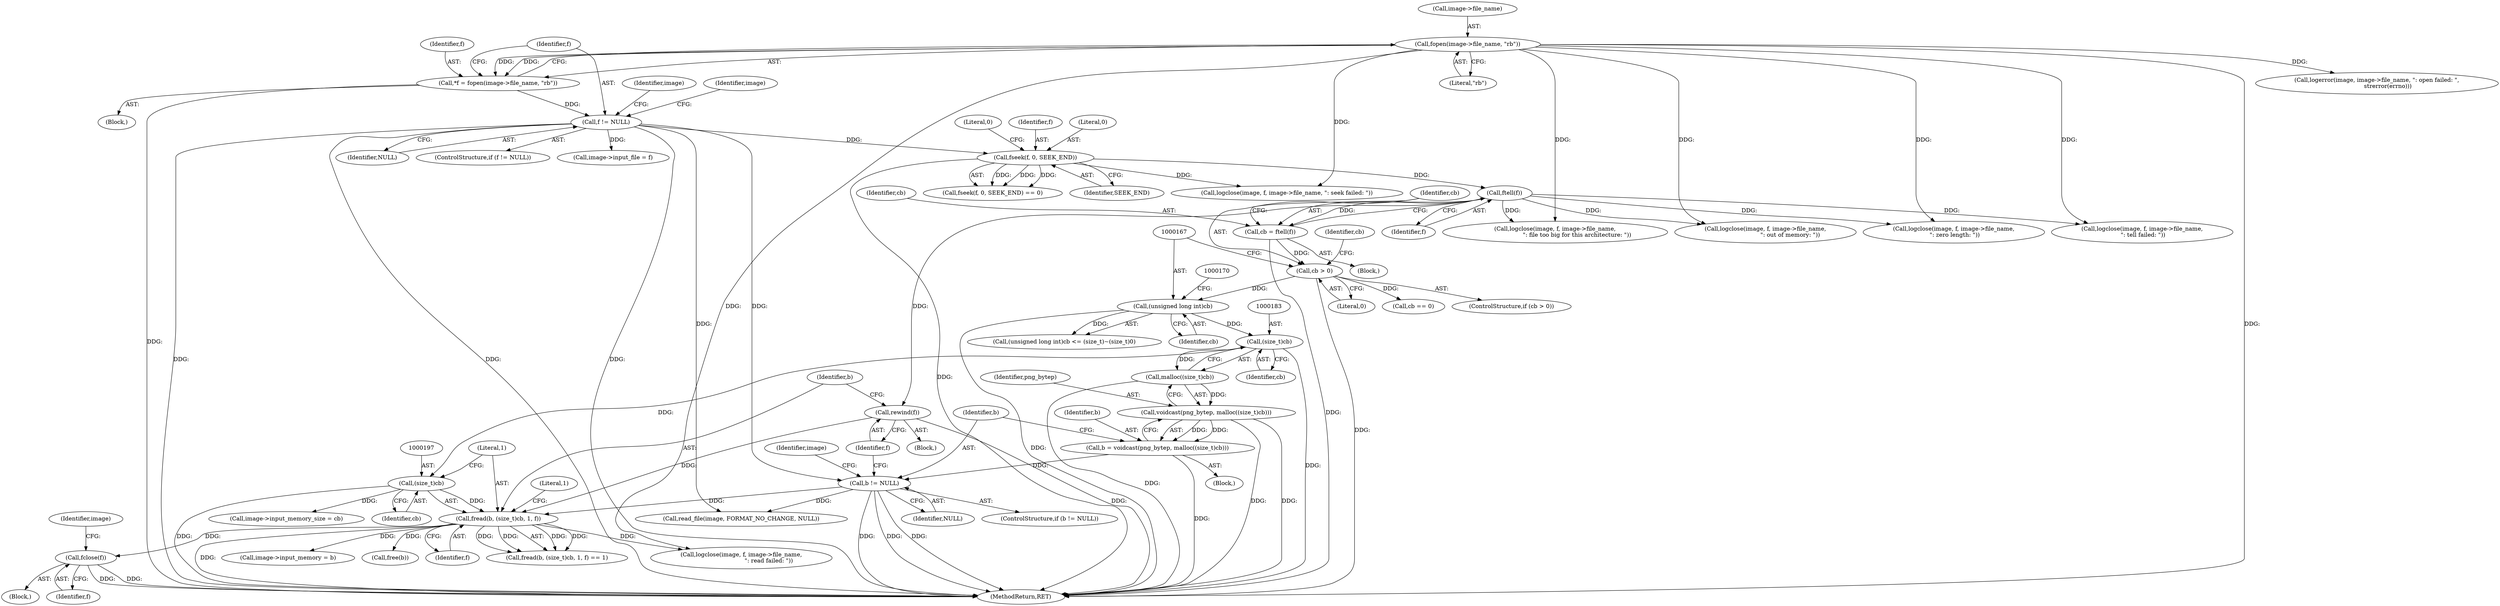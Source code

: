 digraph "0_Android_9d4853418ab2f754c2b63e091c29c5529b8b86ca_30@pointer" {
"1000203" [label="(Call,fclose(f))"];
"1000194" [label="(Call,fread(b, (size_t)cb, 1, f))"];
"1000186" [label="(Call,b != NULL)"];
"1000177" [label="(Call,b = voidcast(png_bytep, malloc((size_t)cb)))"];
"1000179" [label="(Call,voidcast(png_bytep, malloc((size_t)cb)))"];
"1000181" [label="(Call,malloc((size_t)cb))"];
"1000182" [label="(Call,(size_t)cb)"];
"1000166" [label="(Call,(unsigned long int)cb)"];
"1000160" [label="(Call,cb > 0)"];
"1000155" [label="(Call,cb = ftell(f))"];
"1000157" [label="(Call,ftell(f))"];
"1000148" [label="(Call,fseek(f, 0, SEEK_END))"];
"1000129" [label="(Call,f != NULL)"];
"1000121" [label="(Call,*f = fopen(image->file_name, \"rb\"))"];
"1000123" [label="(Call,fopen(image->file_name, \"rb\"))"];
"1000196" [label="(Call,(size_t)cb)"];
"1000190" [label="(Call,rewind(f))"];
"1000189" [label="(Block,)"];
"1000193" [label="(Call,fread(b, (size_t)cb, 1, f) == 1)"];
"1000179" [label="(Call,voidcast(png_bytep, malloc((size_t)cb)))"];
"1000160" [label="(Call,cb > 0)"];
"1000159" [label="(ControlStructure,if (cb > 0))"];
"1000127" [label="(Literal,\"rb\")"];
"1000203" [label="(Call,fclose(f))"];
"1000185" [label="(ControlStructure,if (b != NULL))"];
"1000191" [label="(Identifier,f)"];
"1000139" [label="(Call,image->input_file = f)"];
"1000122" [label="(Identifier,f)"];
"1000180" [label="(Identifier,png_bytep)"];
"1000248" [label="(Identifier,cb)"];
"1000230" [label="(Identifier,image)"];
"1000194" [label="(Call,fread(b, (size_t)cb, 1, f))"];
"1000168" [label="(Identifier,cb)"];
"1000136" [label="(Identifier,image)"];
"1000151" [label="(Identifier,SEEK_END)"];
"1000124" [label="(Call,image->file_name)"];
"1000229" [label="(Call,logclose(image, f, image->file_name,\n                           \": out of memory: \"))"];
"1000177" [label="(Call,b = voidcast(png_bytep, malloc((size_t)cb)))"];
"1000158" [label="(Identifier,f)"];
"1000195" [label="(Identifier,b)"];
"1000260" [label="(Call,logclose(image, f, image->file_name,\n \": tell failed: \"))"];
"1000123" [label="(Call,fopen(image->file_name, \"rb\"))"];
"1000196" [label="(Call,(size_t)cb)"];
"1000157" [label="(Call,ftell(f))"];
"1000251" [label="(Call,logclose(image, f, image->file_name,\n \": zero length: \"))"];
"1000210" [label="(Call,image->input_memory = b)"];
"1000153" [label="(Block,)"];
"1000199" [label="(Literal,1)"];
"1000200" [label="(Identifier,f)"];
"1000131" [label="(Identifier,NULL)"];
"1000152" [label="(Literal,0)"];
"1000207" [label="(Identifier,image)"];
"1000130" [label="(Identifier,f)"];
"1000162" [label="(Literal,0)"];
"1000202" [label="(Block,)"];
"1000269" [label="(Call,logclose(image, f, image->file_name, \": seek failed: \"))"];
"1000128" [label="(ControlStructure,if (f != NULL))"];
"1000217" [label="(Call,free(b))"];
"1000187" [label="(Identifier,b)"];
"1000278" [label="(Call,logerror(image, image->file_name, \": open failed: \",\n            strerror(errno)))"];
"1000287" [label="(Call,read_file(image, FORMAT_NO_CHANGE, NULL))"];
"1000149" [label="(Identifier,f)"];
"1000190" [label="(Call,rewind(f))"];
"1000148" [label="(Call,fseek(f, 0, SEEK_END))"];
"1000279" [label="(Identifier,image)"];
"1000119" [label="(Block,)"];
"1000205" [label="(Call,image->input_memory_size = cb)"];
"1000129" [label="(Call,f != NULL)"];
"1000150" [label="(Literal,0)"];
"1000188" [label="(Identifier,NULL)"];
"1000181" [label="(Call,malloc((size_t)cb))"];
"1000147" [label="(Call,fseek(f, 0, SEEK_END) == 0)"];
"1000220" [label="(Call,logclose(image, f, image->file_name,\n                              \": read failed: \"))"];
"1000156" [label="(Identifier,cb)"];
"1000182" [label="(Call,(size_t)cb)"];
"1000238" [label="(Call,logclose(image, f, image->file_name,\n                        \": file too big for this architecture: \"))"];
"1000155" [label="(Call,cb = ftell(f))"];
"1000291" [label="(MethodReturn,RET)"];
"1000201" [label="(Literal,1)"];
"1000166" [label="(Call,(unsigned long int)cb)"];
"1000204" [label="(Identifier,f)"];
"1000165" [label="(Call,(unsigned long int)cb <= (size_t)~(size_t)0)"];
"1000184" [label="(Identifier,cb)"];
"1000247" [label="(Call,cb == 0)"];
"1000121" [label="(Call,*f = fopen(image->file_name, \"rb\"))"];
"1000198" [label="(Identifier,cb)"];
"1000178" [label="(Identifier,b)"];
"1000175" [label="(Block,)"];
"1000186" [label="(Call,b != NULL)"];
"1000161" [label="(Identifier,cb)"];
"1000203" -> "1000202"  [label="AST: "];
"1000203" -> "1000204"  [label="CFG: "];
"1000204" -> "1000203"  [label="AST: "];
"1000207" -> "1000203"  [label="CFG: "];
"1000203" -> "1000291"  [label="DDG: "];
"1000203" -> "1000291"  [label="DDG: "];
"1000194" -> "1000203"  [label="DDG: "];
"1000194" -> "1000193"  [label="AST: "];
"1000194" -> "1000200"  [label="CFG: "];
"1000195" -> "1000194"  [label="AST: "];
"1000196" -> "1000194"  [label="AST: "];
"1000199" -> "1000194"  [label="AST: "];
"1000200" -> "1000194"  [label="AST: "];
"1000201" -> "1000194"  [label="CFG: "];
"1000194" -> "1000291"  [label="DDG: "];
"1000194" -> "1000193"  [label="DDG: "];
"1000194" -> "1000193"  [label="DDG: "];
"1000194" -> "1000193"  [label="DDG: "];
"1000194" -> "1000193"  [label="DDG: "];
"1000186" -> "1000194"  [label="DDG: "];
"1000196" -> "1000194"  [label="DDG: "];
"1000190" -> "1000194"  [label="DDG: "];
"1000194" -> "1000210"  [label="DDG: "];
"1000194" -> "1000217"  [label="DDG: "];
"1000194" -> "1000220"  [label="DDG: "];
"1000186" -> "1000185"  [label="AST: "];
"1000186" -> "1000188"  [label="CFG: "];
"1000187" -> "1000186"  [label="AST: "];
"1000188" -> "1000186"  [label="AST: "];
"1000191" -> "1000186"  [label="CFG: "];
"1000230" -> "1000186"  [label="CFG: "];
"1000186" -> "1000291"  [label="DDG: "];
"1000186" -> "1000291"  [label="DDG: "];
"1000186" -> "1000291"  [label="DDG: "];
"1000177" -> "1000186"  [label="DDG: "];
"1000129" -> "1000186"  [label="DDG: "];
"1000186" -> "1000287"  [label="DDG: "];
"1000177" -> "1000175"  [label="AST: "];
"1000177" -> "1000179"  [label="CFG: "];
"1000178" -> "1000177"  [label="AST: "];
"1000179" -> "1000177"  [label="AST: "];
"1000187" -> "1000177"  [label="CFG: "];
"1000177" -> "1000291"  [label="DDG: "];
"1000179" -> "1000177"  [label="DDG: "];
"1000179" -> "1000177"  [label="DDG: "];
"1000179" -> "1000181"  [label="CFG: "];
"1000180" -> "1000179"  [label="AST: "];
"1000181" -> "1000179"  [label="AST: "];
"1000179" -> "1000291"  [label="DDG: "];
"1000179" -> "1000291"  [label="DDG: "];
"1000181" -> "1000179"  [label="DDG: "];
"1000181" -> "1000182"  [label="CFG: "];
"1000182" -> "1000181"  [label="AST: "];
"1000181" -> "1000291"  [label="DDG: "];
"1000182" -> "1000181"  [label="DDG: "];
"1000182" -> "1000184"  [label="CFG: "];
"1000183" -> "1000182"  [label="AST: "];
"1000184" -> "1000182"  [label="AST: "];
"1000182" -> "1000291"  [label="DDG: "];
"1000166" -> "1000182"  [label="DDG: "];
"1000182" -> "1000196"  [label="DDG: "];
"1000166" -> "1000165"  [label="AST: "];
"1000166" -> "1000168"  [label="CFG: "];
"1000167" -> "1000166"  [label="AST: "];
"1000168" -> "1000166"  [label="AST: "];
"1000170" -> "1000166"  [label="CFG: "];
"1000166" -> "1000291"  [label="DDG: "];
"1000166" -> "1000165"  [label="DDG: "];
"1000160" -> "1000166"  [label="DDG: "];
"1000160" -> "1000159"  [label="AST: "];
"1000160" -> "1000162"  [label="CFG: "];
"1000161" -> "1000160"  [label="AST: "];
"1000162" -> "1000160"  [label="AST: "];
"1000167" -> "1000160"  [label="CFG: "];
"1000248" -> "1000160"  [label="CFG: "];
"1000160" -> "1000291"  [label="DDG: "];
"1000155" -> "1000160"  [label="DDG: "];
"1000160" -> "1000247"  [label="DDG: "];
"1000155" -> "1000153"  [label="AST: "];
"1000155" -> "1000157"  [label="CFG: "];
"1000156" -> "1000155"  [label="AST: "];
"1000157" -> "1000155"  [label="AST: "];
"1000161" -> "1000155"  [label="CFG: "];
"1000155" -> "1000291"  [label="DDG: "];
"1000157" -> "1000155"  [label="DDG: "];
"1000157" -> "1000158"  [label="CFG: "];
"1000158" -> "1000157"  [label="AST: "];
"1000148" -> "1000157"  [label="DDG: "];
"1000157" -> "1000190"  [label="DDG: "];
"1000157" -> "1000229"  [label="DDG: "];
"1000157" -> "1000238"  [label="DDG: "];
"1000157" -> "1000251"  [label="DDG: "];
"1000157" -> "1000260"  [label="DDG: "];
"1000148" -> "1000147"  [label="AST: "];
"1000148" -> "1000151"  [label="CFG: "];
"1000149" -> "1000148"  [label="AST: "];
"1000150" -> "1000148"  [label="AST: "];
"1000151" -> "1000148"  [label="AST: "];
"1000152" -> "1000148"  [label="CFG: "];
"1000148" -> "1000291"  [label="DDG: "];
"1000148" -> "1000147"  [label="DDG: "];
"1000148" -> "1000147"  [label="DDG: "];
"1000148" -> "1000147"  [label="DDG: "];
"1000129" -> "1000148"  [label="DDG: "];
"1000148" -> "1000269"  [label="DDG: "];
"1000129" -> "1000128"  [label="AST: "];
"1000129" -> "1000131"  [label="CFG: "];
"1000130" -> "1000129"  [label="AST: "];
"1000131" -> "1000129"  [label="AST: "];
"1000136" -> "1000129"  [label="CFG: "];
"1000279" -> "1000129"  [label="CFG: "];
"1000129" -> "1000291"  [label="DDG: "];
"1000129" -> "1000291"  [label="DDG: "];
"1000129" -> "1000291"  [label="DDG: "];
"1000121" -> "1000129"  [label="DDG: "];
"1000129" -> "1000139"  [label="DDG: "];
"1000129" -> "1000287"  [label="DDG: "];
"1000121" -> "1000119"  [label="AST: "];
"1000121" -> "1000123"  [label="CFG: "];
"1000122" -> "1000121"  [label="AST: "];
"1000123" -> "1000121"  [label="AST: "];
"1000130" -> "1000121"  [label="CFG: "];
"1000121" -> "1000291"  [label="DDG: "];
"1000123" -> "1000121"  [label="DDG: "];
"1000123" -> "1000121"  [label="DDG: "];
"1000123" -> "1000127"  [label="CFG: "];
"1000124" -> "1000123"  [label="AST: "];
"1000127" -> "1000123"  [label="AST: "];
"1000123" -> "1000291"  [label="DDG: "];
"1000123" -> "1000220"  [label="DDG: "];
"1000123" -> "1000229"  [label="DDG: "];
"1000123" -> "1000238"  [label="DDG: "];
"1000123" -> "1000251"  [label="DDG: "];
"1000123" -> "1000260"  [label="DDG: "];
"1000123" -> "1000269"  [label="DDG: "];
"1000123" -> "1000278"  [label="DDG: "];
"1000196" -> "1000198"  [label="CFG: "];
"1000197" -> "1000196"  [label="AST: "];
"1000198" -> "1000196"  [label="AST: "];
"1000199" -> "1000196"  [label="CFG: "];
"1000196" -> "1000291"  [label="DDG: "];
"1000196" -> "1000205"  [label="DDG: "];
"1000190" -> "1000189"  [label="AST: "];
"1000190" -> "1000191"  [label="CFG: "];
"1000191" -> "1000190"  [label="AST: "];
"1000195" -> "1000190"  [label="CFG: "];
"1000190" -> "1000291"  [label="DDG: "];
}
